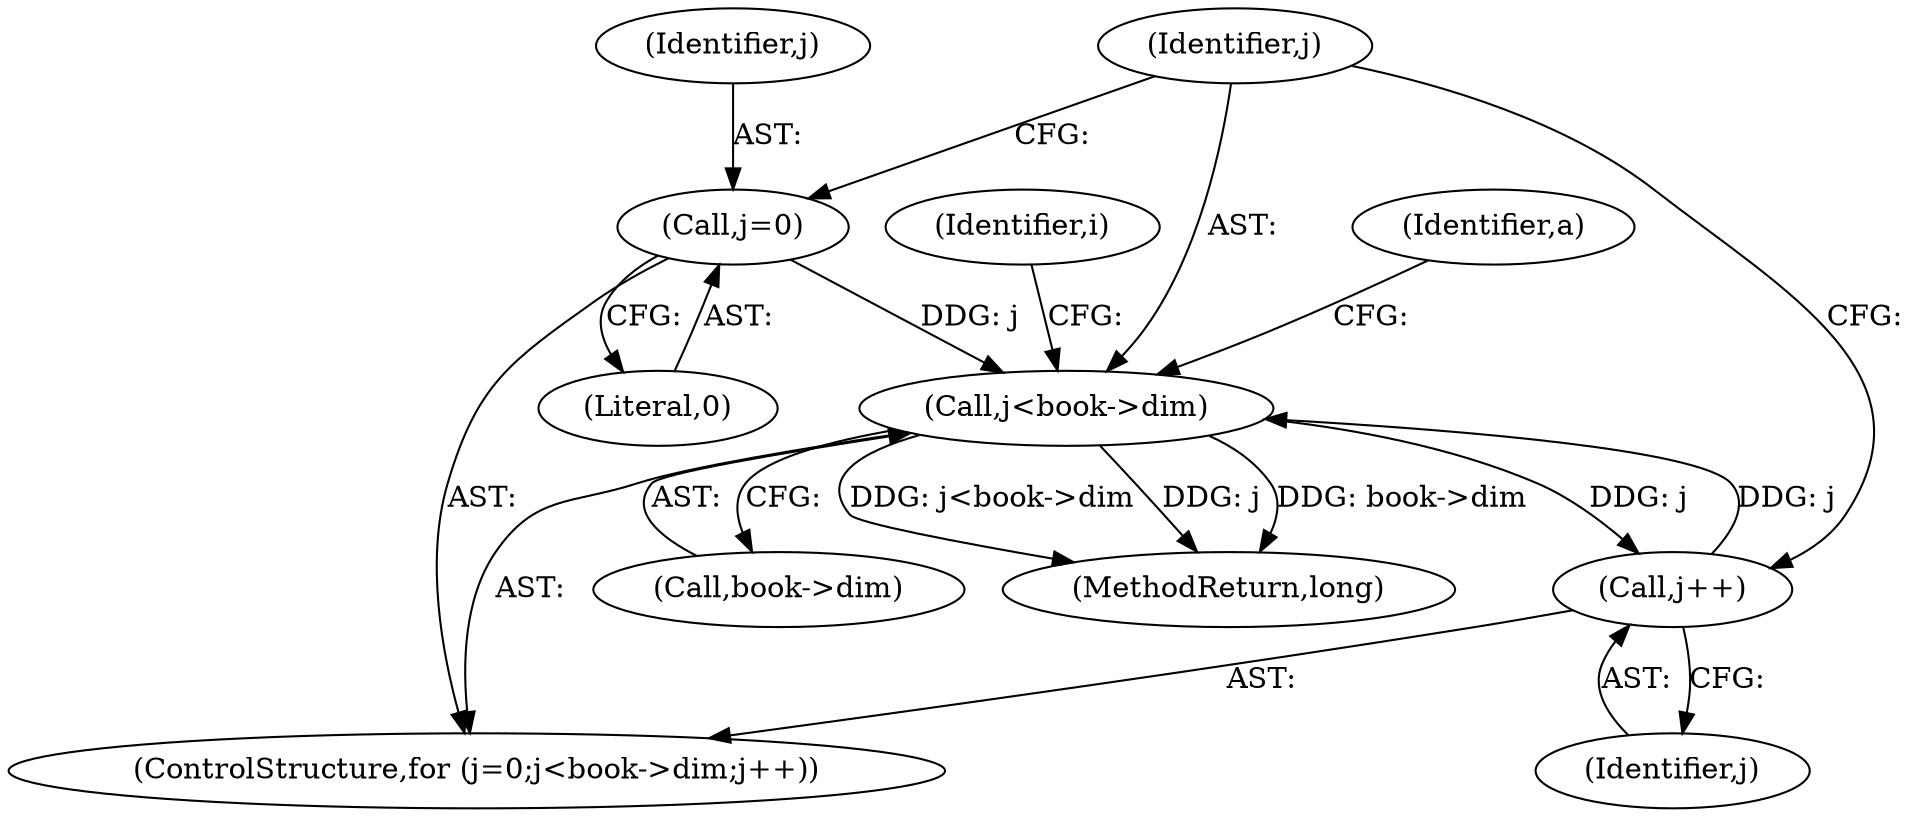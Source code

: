 digraph "1_Android_eeb4e45d5683f88488c083ecf142dc89bc3f0b47_5@pointer" {
"1000181" [label="(Call,j<book->dim)"];
"1000186" [label="(Call,j++)"];
"1000181" [label="(Call,j<book->dim)"];
"1000178" [label="(Call,j=0)"];
"1000177" [label="(ControlStructure,for (j=0;j<book->dim;j++))"];
"1000178" [label="(Call,j=0)"];
"1000183" [label="(Call,book->dim)"];
"1000196" [label="(MethodReturn,long)"];
"1000186" [label="(Call,j++)"];
"1000180" [label="(Literal,0)"];
"1000187" [label="(Identifier,j)"];
"1000190" [label="(Identifier,a)"];
"1000182" [label="(Identifier,j)"];
"1000181" [label="(Call,j<book->dim)"];
"1000179" [label="(Identifier,j)"];
"1000174" [label="(Identifier,i)"];
"1000181" -> "1000177"  [label="AST: "];
"1000181" -> "1000183"  [label="CFG: "];
"1000182" -> "1000181"  [label="AST: "];
"1000183" -> "1000181"  [label="AST: "];
"1000174" -> "1000181"  [label="CFG: "];
"1000190" -> "1000181"  [label="CFG: "];
"1000181" -> "1000196"  [label="DDG: j<book->dim"];
"1000181" -> "1000196"  [label="DDG: j"];
"1000181" -> "1000196"  [label="DDG: book->dim"];
"1000186" -> "1000181"  [label="DDG: j"];
"1000178" -> "1000181"  [label="DDG: j"];
"1000181" -> "1000186"  [label="DDG: j"];
"1000186" -> "1000177"  [label="AST: "];
"1000186" -> "1000187"  [label="CFG: "];
"1000187" -> "1000186"  [label="AST: "];
"1000182" -> "1000186"  [label="CFG: "];
"1000178" -> "1000177"  [label="AST: "];
"1000178" -> "1000180"  [label="CFG: "];
"1000179" -> "1000178"  [label="AST: "];
"1000180" -> "1000178"  [label="AST: "];
"1000182" -> "1000178"  [label="CFG: "];
}
